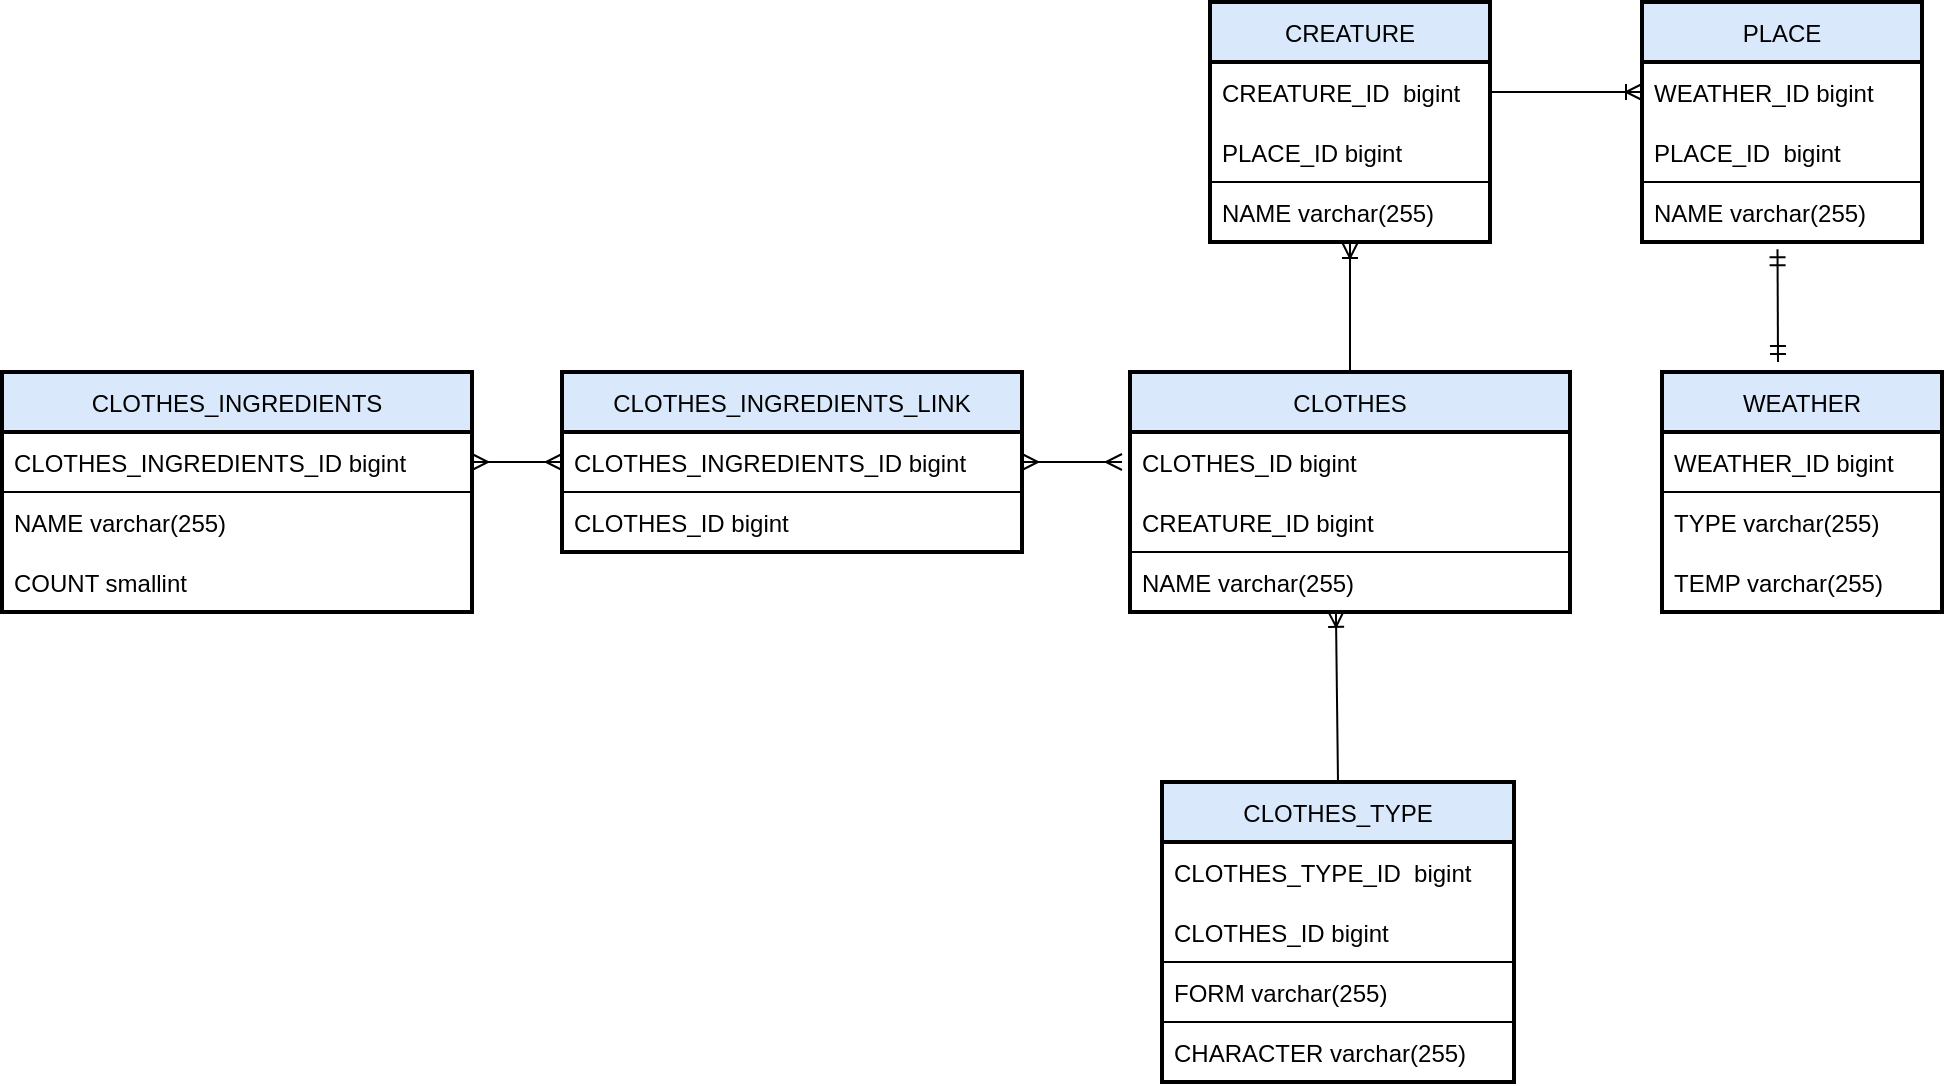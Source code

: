 <mxfile version="20.3.0" type="device"><diagram id="iU_kvnuo64UTs_58caMP" name="Страница 1"><mxGraphModel dx="2329" dy="715" grid="1" gridSize="10" guides="1" tooltips="1" connect="1" arrows="1" fold="1" page="1" pageScale="1" pageWidth="827" pageHeight="1169" math="0" shadow="0"><root><mxCell id="0"/><mxCell id="1" parent="0"/><mxCell id="YsS6sekDdvaZAV7GT5Q2-1" value="CREATURE" style="swimlane;fontStyle=0;childLayout=stackLayout;horizontal=1;startSize=30;horizontalStack=0;resizeParent=1;resizeParentMax=0;resizeLast=0;collapsible=1;marginBottom=0;fillColor=#dae8fc;strokeColor=#000000;strokeWidth=2;" parent="1" vertex="1"><mxGeometry x="344" y="320" width="140" height="120" as="geometry"/></mxCell><mxCell id="YsS6sekDdvaZAV7GT5Q2-2" value="CREATURE_ID  bigint" style="text;strokeColor=none;fillColor=none;align=left;verticalAlign=middle;spacingLeft=4;spacingRight=4;overflow=hidden;points=[[0,0.5],[1,0.5]];portConstraint=eastwest;rotatable=0;" parent="YsS6sekDdvaZAV7GT5Q2-1" vertex="1"><mxGeometry y="30" width="140" height="30" as="geometry"/></mxCell><mxCell id="YsS6sekDdvaZAV7GT5Q2-36" value="PLACE_ID bigint" style="text;strokeColor=none;fillColor=none;align=left;verticalAlign=middle;spacingLeft=4;spacingRight=4;overflow=hidden;points=[[0,0.5],[1,0.5]];portConstraint=eastwest;rotatable=0;" parent="YsS6sekDdvaZAV7GT5Q2-1" vertex="1"><mxGeometry y="60" width="140" height="30" as="geometry"/></mxCell><mxCell id="YsS6sekDdvaZAV7GT5Q2-3" value="NAME varchar(255)" style="text;strokeColor=default;fillColor=none;align=left;verticalAlign=middle;spacingLeft=4;spacingRight=4;overflow=hidden;points=[[0,0.5],[1,0.5]];portConstraint=eastwest;rotatable=0;" parent="YsS6sekDdvaZAV7GT5Q2-1" vertex="1"><mxGeometry y="90" width="140" height="30" as="geometry"/></mxCell><mxCell id="YsS6sekDdvaZAV7GT5Q2-6" value="WEATHER" style="swimlane;fontStyle=0;childLayout=stackLayout;horizontal=1;startSize=30;horizontalStack=0;resizeParent=1;resizeParentMax=0;resizeLast=0;collapsible=1;marginBottom=0;fillColor=#dae8fc;strokeColor=#000000;strokeWidth=2;" parent="1" vertex="1"><mxGeometry x="570" y="505" width="140" height="120" as="geometry"/></mxCell><mxCell id="YsS6sekDdvaZAV7GT5Q2-7" value="WEATHER_ID bigint" style="text;strokeColor=default;fillColor=none;align=left;verticalAlign=middle;spacingLeft=4;spacingRight=4;overflow=hidden;points=[[0,0.5],[1,0.5]];portConstraint=eastwest;rotatable=0;" parent="YsS6sekDdvaZAV7GT5Q2-6" vertex="1"><mxGeometry y="30" width="140" height="30" as="geometry"/></mxCell><mxCell id="YsS6sekDdvaZAV7GT5Q2-8" value="TYPE varchar(255)" style="text;strokeColor=none;fillColor=none;align=left;verticalAlign=middle;spacingLeft=4;spacingRight=4;overflow=hidden;points=[[0,0.5],[1,0.5]];portConstraint=eastwest;rotatable=0;" parent="YsS6sekDdvaZAV7GT5Q2-6" vertex="1"><mxGeometry y="60" width="140" height="30" as="geometry"/></mxCell><mxCell id="YsS6sekDdvaZAV7GT5Q2-9" value="TEMP varchar(255)" style="text;strokeColor=none;fillColor=none;align=left;verticalAlign=middle;spacingLeft=4;spacingRight=4;overflow=hidden;points=[[0,0.5],[1,0.5]];portConstraint=eastwest;rotatable=0;" parent="YsS6sekDdvaZAV7GT5Q2-6" vertex="1"><mxGeometry y="90" width="140" height="30" as="geometry"/></mxCell><mxCell id="YsS6sekDdvaZAV7GT5Q2-10" value="PLACE" style="swimlane;fontStyle=0;childLayout=stackLayout;horizontal=1;startSize=30;horizontalStack=0;resizeParent=1;resizeParentMax=0;resizeLast=0;collapsible=1;marginBottom=0;fillColor=#dae8fc;strokeColor=#000000;strokeWidth=2;" parent="1" vertex="1"><mxGeometry x="560" y="320" width="140" height="120" as="geometry"/></mxCell><mxCell id="YsS6sekDdvaZAV7GT5Q2-37" value="WEATHER_ID bigint" style="text;strokeColor=none;fillColor=none;align=left;verticalAlign=middle;spacingLeft=4;spacingRight=4;overflow=hidden;points=[[0,0.5],[1,0.5]];portConstraint=eastwest;rotatable=0;" parent="YsS6sekDdvaZAV7GT5Q2-10" vertex="1"><mxGeometry y="30" width="140" height="30" as="geometry"/></mxCell><mxCell id="YsS6sekDdvaZAV7GT5Q2-11" value="PLACE_ID  bigint" style="text;strokeColor=none;fillColor=none;align=left;verticalAlign=middle;spacingLeft=4;spacingRight=4;overflow=hidden;points=[[0,0.5],[1,0.5]];portConstraint=eastwest;rotatable=0;" parent="YsS6sekDdvaZAV7GT5Q2-10" vertex="1"><mxGeometry y="60" width="140" height="30" as="geometry"/></mxCell><mxCell id="YsS6sekDdvaZAV7GT5Q2-12" value="NAME varchar(255)" style="text;strokeColor=default;fillColor=none;align=left;verticalAlign=middle;spacingLeft=4;spacingRight=4;overflow=hidden;points=[[0,0.5],[1,0.5]];portConstraint=eastwest;rotatable=0;" parent="YsS6sekDdvaZAV7GT5Q2-10" vertex="1"><mxGeometry y="90" width="140" height="30" as="geometry"/></mxCell><mxCell id="YsS6sekDdvaZAV7GT5Q2-14" value="CLOTHES" style="swimlane;fontStyle=0;childLayout=stackLayout;horizontal=1;startSize=30;horizontalStack=0;resizeParent=1;resizeParentMax=0;resizeLast=0;collapsible=1;marginBottom=0;fillColor=#dae8fc;strokeColor=#000000;strokeWidth=2;" parent="1" vertex="1"><mxGeometry x="304" y="505" width="220" height="120" as="geometry"/></mxCell><mxCell id="YsS6sekDdvaZAV7GT5Q2-15" value="CLOTHES_ID bigint" style="text;strokeColor=none;fillColor=none;align=left;verticalAlign=middle;spacingLeft=4;spacingRight=4;overflow=hidden;points=[[0,0.5],[1,0.5]];portConstraint=eastwest;rotatable=0;" parent="YsS6sekDdvaZAV7GT5Q2-14" vertex="1"><mxGeometry y="30" width="220" height="30" as="geometry"/></mxCell><mxCell id="m-VtK1bgJ-UvP5hS1Y6I-1" value="CREATURE_ID bigint" style="text;strokeColor=none;fillColor=none;align=left;verticalAlign=middle;spacingLeft=4;spacingRight=4;overflow=hidden;points=[[0,0.5],[1,0.5]];portConstraint=eastwest;rotatable=0;" parent="YsS6sekDdvaZAV7GT5Q2-14" vertex="1"><mxGeometry y="60" width="220" height="30" as="geometry"/></mxCell><mxCell id="YsS6sekDdvaZAV7GT5Q2-16" value="NAME varchar(255)" style="text;strokeColor=default;fillColor=none;align=left;verticalAlign=middle;spacingLeft=4;spacingRight=4;overflow=hidden;points=[[0,0.5],[1,0.5]];portConstraint=eastwest;rotatable=0;" parent="YsS6sekDdvaZAV7GT5Q2-14" vertex="1"><mxGeometry y="90" width="220" height="30" as="geometry"/></mxCell><mxCell id="YsS6sekDdvaZAV7GT5Q2-18" value="CLOTHES_TYPE" style="swimlane;fontStyle=0;childLayout=stackLayout;horizontal=1;startSize=30;horizontalStack=0;resizeParent=1;resizeParentMax=0;resizeLast=0;collapsible=1;marginBottom=0;fillColor=#dae8fc;strokeColor=#000000;strokeWidth=2;" parent="1" vertex="1"><mxGeometry x="320" y="710" width="176" height="150" as="geometry"/></mxCell><mxCell id="YsS6sekDdvaZAV7GT5Q2-19" value="CLOTHES_TYPE_ID  bigint" style="text;strokeColor=none;fillColor=none;align=left;verticalAlign=middle;spacingLeft=4;spacingRight=4;overflow=hidden;points=[[0,0.5],[1,0.5]];portConstraint=eastwest;rotatable=0;" parent="YsS6sekDdvaZAV7GT5Q2-18" vertex="1"><mxGeometry y="30" width="176" height="30" as="geometry"/></mxCell><mxCell id="YsS6sekDdvaZAV7GT5Q2-43" value="CLOTHES_ID bigint" style="text;strokeColor=none;fillColor=none;align=left;verticalAlign=middle;spacingLeft=4;spacingRight=4;overflow=hidden;points=[[0,0.5],[1,0.5]];portConstraint=eastwest;rotatable=0;rounded=0;glass=0;" parent="YsS6sekDdvaZAV7GT5Q2-18" vertex="1"><mxGeometry y="60" width="176" height="30" as="geometry"/></mxCell><mxCell id="YsS6sekDdvaZAV7GT5Q2-20" value="FORM varchar(255)" style="text;strokeColor=default;fillColor=none;align=left;verticalAlign=middle;spacingLeft=4;spacingRight=4;overflow=hidden;points=[[0,0.5],[1,0.5]];portConstraint=eastwest;rotatable=0;perimeterSpacing=4;strokeWidth=1;rounded=0;" parent="YsS6sekDdvaZAV7GT5Q2-18" vertex="1"><mxGeometry y="90" width="176" height="30" as="geometry"/></mxCell><mxCell id="YsS6sekDdvaZAV7GT5Q2-21" value="CHARACTER varchar(255)" style="text;strokeColor=none;fillColor=none;align=left;verticalAlign=middle;spacingLeft=4;spacingRight=4;overflow=hidden;points=[[0,0.5],[1,0.5]];portConstraint=eastwest;rotatable=0;" parent="YsS6sekDdvaZAV7GT5Q2-18" vertex="1"><mxGeometry y="120" width="176" height="30" as="geometry"/></mxCell><mxCell id="YsS6sekDdvaZAV7GT5Q2-22" value="CLOTHES_INGREDIENTS" style="swimlane;fontStyle=0;childLayout=stackLayout;horizontal=1;startSize=30;horizontalStack=0;resizeParent=1;resizeParentMax=0;resizeLast=0;collapsible=1;marginBottom=0;fillColor=#dae8fc;strokeColor=default;strokeWidth=2;" parent="1" vertex="1"><mxGeometry x="-260" y="505" width="235" height="120" as="geometry"/></mxCell><mxCell id="YsS6sekDdvaZAV7GT5Q2-23" value="CLOTHES_INGREDIENTS_ID bigint" style="text;strokeColor=default;fillColor=none;align=left;verticalAlign=middle;spacingLeft=4;spacingRight=4;overflow=hidden;points=[[0,0.5],[1,0.5]];portConstraint=eastwest;rotatable=0;" parent="YsS6sekDdvaZAV7GT5Q2-22" vertex="1"><mxGeometry y="30" width="235" height="30" as="geometry"/></mxCell><mxCell id="YsS6sekDdvaZAV7GT5Q2-24" value="NAME varchar(255)" style="text;strokeColor=none;fillColor=none;align=left;verticalAlign=middle;spacingLeft=4;spacingRight=4;overflow=hidden;points=[[0,0.5],[1,0.5]];portConstraint=eastwest;rotatable=0;" parent="YsS6sekDdvaZAV7GT5Q2-22" vertex="1"><mxGeometry y="60" width="235" height="30" as="geometry"/></mxCell><mxCell id="YsS6sekDdvaZAV7GT5Q2-25" value="COUNT smallint" style="text;strokeColor=none;fillColor=none;align=left;verticalAlign=middle;spacingLeft=4;spacingRight=4;overflow=hidden;points=[[0,0.5],[1,0.5]];portConstraint=eastwest;rotatable=0;" parent="YsS6sekDdvaZAV7GT5Q2-22" vertex="1"><mxGeometry y="90" width="235" height="30" as="geometry"/></mxCell><mxCell id="YsS6sekDdvaZAV7GT5Q2-38" value="CLOTHES_INGREDIENTS_LINK" style="swimlane;fontStyle=0;childLayout=stackLayout;horizontal=1;startSize=30;horizontalStack=0;resizeParent=1;resizeParentMax=0;resizeLast=0;collapsible=1;marginBottom=0;fillColor=#dae8fc;strokeColor=#000000;strokeWidth=2;" parent="1" vertex="1"><mxGeometry x="20" y="505" width="230" height="90" as="geometry"/></mxCell><mxCell id="uHbCr_39R3_nrZsEboGp-1" value="CLOTHES_INGREDIENTS_ID bigint" style="text;strokeColor=default;fillColor=none;align=left;verticalAlign=middle;spacingLeft=4;spacingRight=4;overflow=hidden;points=[[0,0.5],[1,0.5]];portConstraint=eastwest;rotatable=0;" parent="YsS6sekDdvaZAV7GT5Q2-38" vertex="1"><mxGeometry y="30" width="230" height="30" as="geometry"/></mxCell><mxCell id="YsS6sekDdvaZAV7GT5Q2-39" value="CLOTHES_ID bigint" style="text;strokeColor=default;fillColor=none;align=left;verticalAlign=middle;spacingLeft=4;spacingRight=4;overflow=hidden;points=[[0,0.5],[1,0.5]];portConstraint=eastwest;rotatable=0;" parent="YsS6sekDdvaZAV7GT5Q2-38" vertex="1"><mxGeometry y="60" width="230" height="30" as="geometry"/></mxCell><mxCell id="4A8RHS_I96EDl9kk4YES-1" value="" style="fontSize=12;html=1;endArrow=ERmandOne;startArrow=ERmandOne;rounded=0;entryX=0.484;entryY=1.12;entryDx=0;entryDy=0;entryPerimeter=0;" parent="1" target="YsS6sekDdvaZAV7GT5Q2-12" edge="1"><mxGeometry width="100" height="100" relative="1" as="geometry"><mxPoint x="628" y="500" as="sourcePoint"/><mxPoint x="560" y="410" as="targetPoint"/></mxGeometry></mxCell><mxCell id="4A8RHS_I96EDl9kk4YES-2" value="" style="fontSize=12;html=1;endArrow=ERoneToMany;rounded=0;exitX=1;exitY=0.5;exitDx=0;exitDy=0;entryX=0;entryY=0.5;entryDx=0;entryDy=0;" parent="1" source="YsS6sekDdvaZAV7GT5Q2-2" target="YsS6sekDdvaZAV7GT5Q2-37" edge="1"><mxGeometry width="100" height="100" relative="1" as="geometry"><mxPoint x="180" y="410" as="sourcePoint"/><mxPoint x="560" y="360" as="targetPoint"/></mxGeometry></mxCell><mxCell id="4A8RHS_I96EDl9kk4YES-3" value="" style="fontSize=12;html=1;endArrow=ERoneToMany;rounded=0;exitX=0.5;exitY=0;exitDx=0;exitDy=0;" parent="1" source="YsS6sekDdvaZAV7GT5Q2-14" target="YsS6sekDdvaZAV7GT5Q2-3" edge="1"><mxGeometry width="100" height="100" relative="1" as="geometry"><mxPoint x="500" y="460" as="sourcePoint"/><mxPoint x="340" y="410" as="targetPoint"/></mxGeometry></mxCell><mxCell id="4A8RHS_I96EDl9kk4YES-4" value="" style="fontSize=12;html=1;endArrow=ERoneToMany;rounded=0;exitX=0.5;exitY=0;exitDx=0;exitDy=0;entryX=0.468;entryY=0.98;entryDx=0;entryDy=0;entryPerimeter=0;" parent="1" source="YsS6sekDdvaZAV7GT5Q2-18" target="YsS6sekDdvaZAV7GT5Q2-16" edge="1"><mxGeometry width="100" height="100" relative="1" as="geometry"><mxPoint x="260" y="750" as="sourcePoint"/><mxPoint x="300" y="580" as="targetPoint"/></mxGeometry></mxCell><mxCell id="4A8RHS_I96EDl9kk4YES-5" value="" style="edgeStyle=entityRelationEdgeStyle;fontSize=12;html=1;endArrow=ERmany;startArrow=ERmany;rounded=0;exitX=1;exitY=0.5;exitDx=0;exitDy=0;" parent="1" source="uHbCr_39R3_nrZsEboGp-1" edge="1"><mxGeometry width="100" height="100" relative="1" as="geometry"><mxPoint x="150" y="770" as="sourcePoint"/><mxPoint x="300" y="550" as="targetPoint"/></mxGeometry></mxCell><mxCell id="4A8RHS_I96EDl9kk4YES-6" value="" style="edgeStyle=entityRelationEdgeStyle;fontSize=12;html=1;endArrow=ERmany;startArrow=ERmany;rounded=0;entryX=0;entryY=0.5;entryDx=0;entryDy=0;exitX=1;exitY=0.5;exitDx=0;exitDy=0;" parent="1" source="YsS6sekDdvaZAV7GT5Q2-23" target="YsS6sekDdvaZAV7GT5Q2-38" edge="1"><mxGeometry width="100" height="100" relative="1" as="geometry"><mxPoint x="-70" y="850" as="sourcePoint"/><mxPoint x="30" y="750" as="targetPoint"/></mxGeometry></mxCell></root></mxGraphModel></diagram></mxfile>